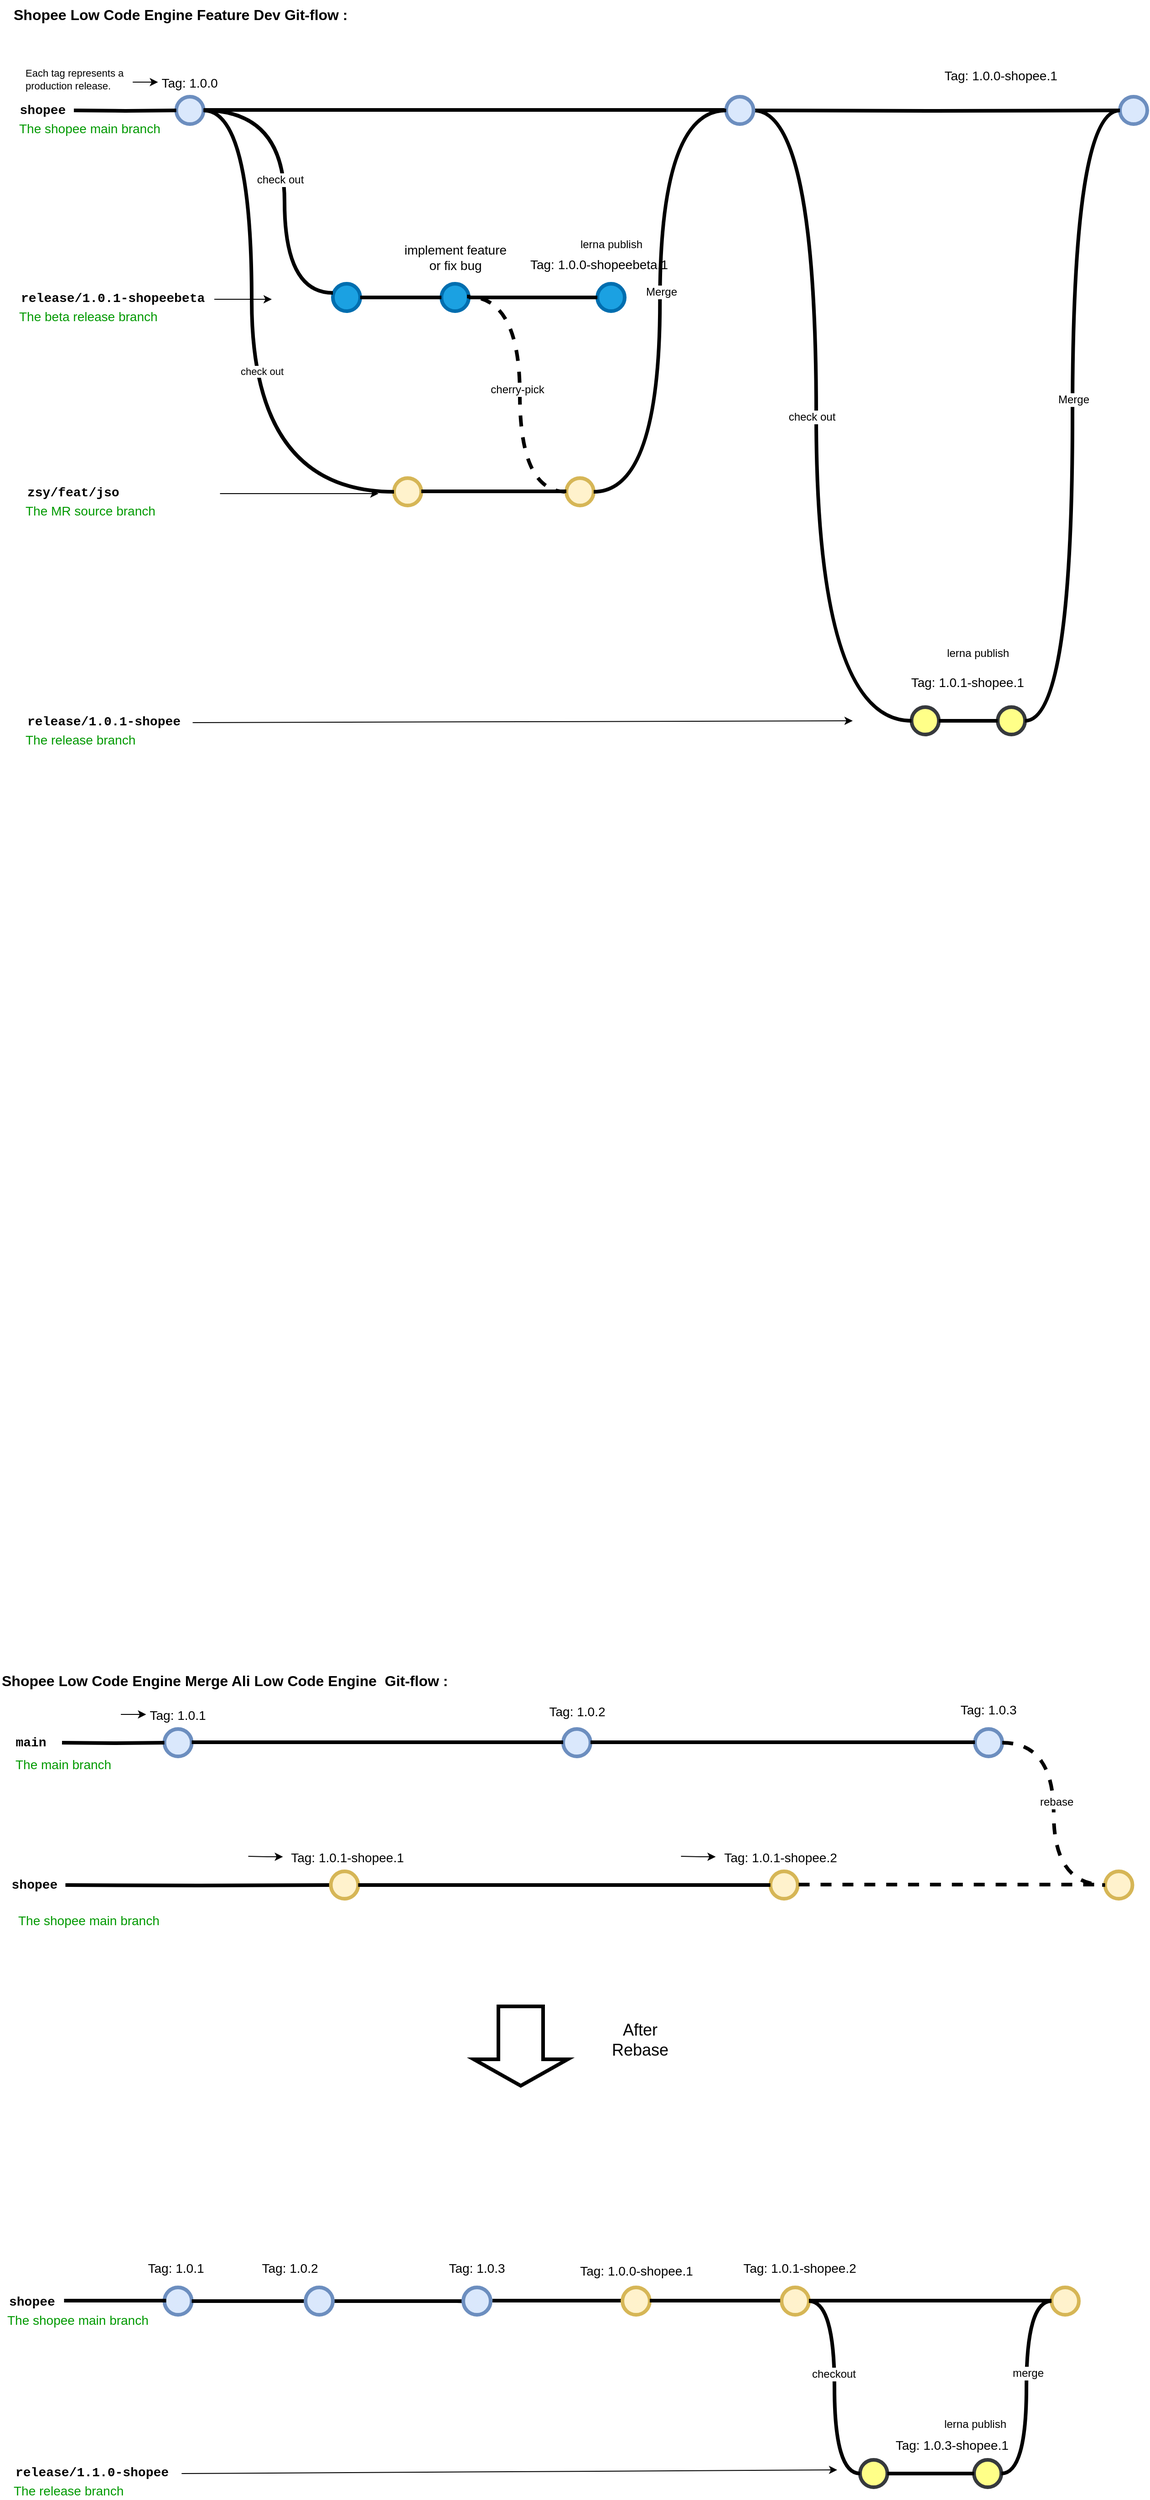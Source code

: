 <mxfile version="22.1.0" type="github">
  <diagram id="yPxyJZ8AM_hMuL3Unpa9" name="complex gitflow">
    <mxGraphModel dx="2060" dy="1142" grid="0" gridSize="10" guides="1" tooltips="1" connect="1" arrows="1" fold="1" page="0" pageScale="1" pageWidth="1100" pageHeight="850" math="0" shadow="0">
      <root>
        <mxCell id="0" />
        <mxCell id="1" parent="0" />
        <mxCell id="Fs9GSCr-eO8BMasJ_3ua-2" value="" style="verticalLabelPosition=bottom;verticalAlign=top;html=1;strokeWidth=4;shape=mxgraph.flowchart.on-page_reference;fillColor=#dae8fc;strokeColor=#6c8ebf;" vertex="1" parent="1">
          <mxGeometry x="262.25" y="196" width="30" height="30" as="geometry" />
        </mxCell>
        <mxCell id="Fs9GSCr-eO8BMasJ_3ua-3" value="" style="verticalLabelPosition=bottom;verticalAlign=top;html=1;strokeWidth=4;shape=mxgraph.flowchart.on-page_reference;strokeColor=#6c8ebf;fillColor=#dae8fc;" vertex="1" parent="1">
          <mxGeometry x="1297" y="196" width="30" height="30" as="geometry" />
        </mxCell>
        <mxCell id="Fs9GSCr-eO8BMasJ_3ua-4" value="" style="edgeStyle=orthogonalEdgeStyle;rounded=0;html=1;jettySize=auto;orthogonalLoop=1;strokeWidth=4;endArrow=none;endFill=0;" edge="1" parent="1" target="Fs9GSCr-eO8BMasJ_3ua-2">
          <mxGeometry x="192.25" y="211" as="geometry">
            <mxPoint x="150" y="211" as="sourcePoint" />
          </mxGeometry>
        </mxCell>
        <mxCell id="Fs9GSCr-eO8BMasJ_3ua-5" value="shopee" style="text;html=1;strokeColor=none;fillColor=none;align=center;verticalAlign=middle;whiteSpace=wrap;overflow=hidden;fontSize=14;fontStyle=1;fontFamily=Courier New;" vertex="1" parent="1">
          <mxGeometry x="88.25" y="190" width="55.75" height="42" as="geometry" />
        </mxCell>
        <mxCell id="Fs9GSCr-eO8BMasJ_3ua-6" value="" style="verticalLabelPosition=bottom;verticalAlign=top;html=1;strokeWidth=4;shape=mxgraph.flowchart.on-page_reference;strokeColor=#006EAF;fillColor=#1ba1e2;fontColor=#ffffff;" vertex="1" parent="1">
          <mxGeometry x="434" y="401" width="30" height="30" as="geometry" />
        </mxCell>
        <mxCell id="Fs9GSCr-eO8BMasJ_3ua-7" value="release/1.0.1-shopeebeta" style="text;html=1;strokeColor=none;fillColor=none;align=left;verticalAlign=middle;whiteSpace=wrap;overflow=hidden;fontSize=14;fontStyle=1;fontFamily=Courier New;" vertex="1" parent="1">
          <mxGeometry x="90.25" y="406" width="240" height="20" as="geometry" />
        </mxCell>
        <mxCell id="Fs9GSCr-eO8BMasJ_3ua-13" value="The beta release branch" style="text;html=1;strokeColor=none;fillColor=none;align=left;verticalAlign=middle;whiteSpace=wrap;overflow=hidden;fontSize=14;fontStyle=0;fontColor=#009900;" vertex="1" parent="1">
          <mxGeometry x="88.25" y="426" width="240" height="20" as="geometry" />
        </mxCell>
        <mxCell id="Fs9GSCr-eO8BMasJ_3ua-14" value="The shopee main branch" style="text;html=1;strokeColor=none;fillColor=none;align=left;verticalAlign=middle;whiteSpace=wrap;overflow=hidden;fontSize=14;fontStyle=0;fontColor=#009900;" vertex="1" parent="1">
          <mxGeometry x="88.25" y="220" width="189.75" height="20" as="geometry" />
        </mxCell>
        <mxCell id="Fs9GSCr-eO8BMasJ_3ua-16" value="" style="endArrow=classic;html=1;strokeWidth=1;fontFamily=Courier New;fontColor=#009900;" edge="1" parent="1">
          <mxGeometry width="50" height="50" relative="1" as="geometry">
            <mxPoint x="304" y="418" as="sourcePoint" />
            <mxPoint x="367" y="418" as="targetPoint" />
          </mxGeometry>
        </mxCell>
        <mxCell id="Fs9GSCr-eO8BMasJ_3ua-17" value="Tag: 1.0.0" style="text;html=1;strokeColor=none;fillColor=none;align=center;verticalAlign=middle;whiteSpace=wrap;overflow=hidden;fontSize=14;" vertex="1" parent="1">
          <mxGeometry x="242.25" y="170" width="70" height="20" as="geometry" />
        </mxCell>
        <mxCell id="Fs9GSCr-eO8BMasJ_3ua-18" value="" style="verticalLabelPosition=bottom;verticalAlign=top;html=1;strokeWidth=4;shape=mxgraph.flowchart.on-page_reference;strokeColor=#006EAF;fillColor=#1ba1e2;fontColor=#ffffff;" vertex="1" parent="1">
          <mxGeometry x="553" y="401" width="30" height="30" as="geometry" />
        </mxCell>
        <mxCell id="Fs9GSCr-eO8BMasJ_3ua-21" value="" style="edgeStyle=orthogonalEdgeStyle;rounded=0;orthogonalLoop=1;jettySize=auto;html=1;fontSize=12;fontColor=#000000;entryX=0;entryY=0.5;entryDx=0;entryDy=0;" edge="1" parent="1" source="Fs9GSCr-eO8BMasJ_3ua-22" target="Fs9GSCr-eO8BMasJ_3ua-17">
          <mxGeometry relative="1" as="geometry">
            <mxPoint x="222.25" y="180" as="targetPoint" />
            <Array as="points">
              <mxPoint x="222.25" y="180" />
              <mxPoint x="222.25" y="180" />
            </Array>
          </mxGeometry>
        </mxCell>
        <mxCell id="Fs9GSCr-eO8BMasJ_3ua-22" value="&lt;span style=&quot;text-align: center; font-size: 11px;&quot;&gt;Each tag represents a production release.&lt;/span&gt;" style="text;html=1;strokeColor=none;fillColor=none;align=left;verticalAlign=middle;whiteSpace=wrap;overflow=hidden;fontSize=11;fontStyle=0;fontColor=#000000;" vertex="1" parent="1">
          <mxGeometry x="94.5" y="158" width="120" height="38" as="geometry" />
        </mxCell>
        <UserObject label="Shopee Low Code Engine Feature Dev Git-flow :" link="https://nvie.com/posts/a-successful-git-branching-model/" id="Fs9GSCr-eO8BMasJ_3ua-23">
          <mxCell style="text;whiteSpace=wrap;html=1;fontStyle=1;fontSize=16;" vertex="1" parent="1">
            <mxGeometry x="82.25" y="90" width="427.75" height="20" as="geometry" />
          </mxCell>
        </UserObject>
        <mxCell id="Fs9GSCr-eO8BMasJ_3ua-24" style="edgeStyle=orthogonalEdgeStyle;curved=1;rounded=0;orthogonalLoop=1;jettySize=auto;html=1;endArrow=none;endFill=0;strokeWidth=4;fontFamily=Courier New;fontColor=#009900;" edge="1" parent="1" source="Fs9GSCr-eO8BMasJ_3ua-2" target="Fs9GSCr-eO8BMasJ_3ua-6">
          <mxGeometry relative="1" as="geometry">
            <mxPoint x="266.75" y="256" as="sourcePoint" />
            <mxPoint x="416.75" y="376" as="targetPoint" />
            <Array as="points">
              <mxPoint x="381" y="211" />
              <mxPoint x="381" y="411" />
            </Array>
          </mxGeometry>
        </mxCell>
        <mxCell id="Fs9GSCr-eO8BMasJ_3ua-64" value="check out" style="edgeLabel;html=1;align=center;verticalAlign=middle;resizable=0;points=[];fontSize=12;" vertex="1" connectable="0" parent="Fs9GSCr-eO8BMasJ_3ua-24">
          <mxGeometry x="-0.041" y="-5" relative="1" as="geometry">
            <mxPoint as="offset" />
          </mxGeometry>
        </mxCell>
        <mxCell id="Fs9GSCr-eO8BMasJ_3ua-31" value="" style="edgeStyle=orthogonalEdgeStyle;curved=1;rounded=0;orthogonalLoop=1;jettySize=auto;html=1;endArrow=none;endFill=0;strokeWidth=4;fontFamily=Courier New;fontColor=#009900;entryX=0;entryY=0.5;entryDx=0;entryDy=0;entryPerimeter=0;" edge="1" parent="1" target="Fs9GSCr-eO8BMasJ_3ua-18" source="Fs9GSCr-eO8BMasJ_3ua-6">
          <mxGeometry relative="1" as="geometry">
            <mxPoint x="581.25" y="415.5" as="sourcePoint" />
            <mxPoint x="641.25" y="415.5" as="targetPoint" />
          </mxGeometry>
        </mxCell>
        <mxCell id="Fs9GSCr-eO8BMasJ_3ua-34" value="release/1.0.1-shopee" style="text;html=1;strokeColor=none;fillColor=none;align=left;verticalAlign=middle;whiteSpace=wrap;overflow=hidden;fontSize=14;fontStyle=1;fontFamily=Courier New;" vertex="1" parent="1">
          <mxGeometry x="96.5" y="870" width="240" height="20" as="geometry" />
        </mxCell>
        <mxCell id="Fs9GSCr-eO8BMasJ_3ua-35" value="The release branch" style="text;html=1;strokeColor=none;fillColor=none;align=left;verticalAlign=middle;whiteSpace=wrap;overflow=hidden;fontSize=14;fontStyle=0;fontColor=#009900;" vertex="1" parent="1">
          <mxGeometry x="94.5" y="890" width="240" height="20" as="geometry" />
        </mxCell>
        <mxCell id="Fs9GSCr-eO8BMasJ_3ua-36" value="" style="endArrow=classic;html=1;strokeWidth=1;fontFamily=Courier New;fontColor=#009900;" edge="1" parent="1">
          <mxGeometry width="50" height="50" relative="1" as="geometry">
            <mxPoint x="280.25" y="882" as="sourcePoint" />
            <mxPoint x="1004" y="880" as="targetPoint" />
          </mxGeometry>
        </mxCell>
        <mxCell id="Fs9GSCr-eO8BMasJ_3ua-37" value="" style="verticalLabelPosition=bottom;verticalAlign=top;html=1;strokeWidth=4;shape=mxgraph.flowchart.on-page_reference;strokeColor=#36393d;fillColor=#ffff88;" vertex="1" parent="1">
          <mxGeometry x="1068.5" y="865" width="30" height="30" as="geometry" />
        </mxCell>
        <mxCell id="Fs9GSCr-eO8BMasJ_3ua-40" value="" style="verticalLabelPosition=bottom;verticalAlign=top;html=1;strokeWidth=4;shape=mxgraph.flowchart.on-page_reference;strokeColor=#006EAF;fillColor=#1ba1e2;fontColor=#ffffff;" vertex="1" parent="1">
          <mxGeometry x="724" y="401" width="30" height="30" as="geometry" />
        </mxCell>
        <mxCell id="Fs9GSCr-eO8BMasJ_3ua-41" value="" style="edgeStyle=orthogonalEdgeStyle;curved=1;rounded=0;orthogonalLoop=1;jettySize=auto;html=1;endArrow=none;endFill=0;strokeWidth=4;fontFamily=Courier New;fontColor=#009900;exitX=1;exitY=0.5;exitDx=0;exitDy=0;exitPerimeter=0;" edge="1" parent="1" source="Fs9GSCr-eO8BMasJ_3ua-18" target="Fs9GSCr-eO8BMasJ_3ua-40">
          <mxGeometry relative="1" as="geometry">
            <mxPoint x="688" y="415.5" as="sourcePoint" />
            <mxPoint x="764.75" y="416" as="targetPoint" />
          </mxGeometry>
        </mxCell>
        <mxCell id="Fs9GSCr-eO8BMasJ_3ua-43" value="" style="verticalLabelPosition=bottom;verticalAlign=top;html=1;strokeWidth=4;shape=mxgraph.flowchart.on-page_reference;strokeColor=#36393d;fillColor=#ffff88;" vertex="1" parent="1">
          <mxGeometry x="1163" y="865" width="30" height="30" as="geometry" />
        </mxCell>
        <mxCell id="Fs9GSCr-eO8BMasJ_3ua-44" value="" style="edgeStyle=orthogonalEdgeStyle;curved=1;rounded=0;orthogonalLoop=1;jettySize=auto;html=1;endArrow=none;endFill=0;strokeWidth=4;fontFamily=Courier New;fontColor=#009900;" edge="1" parent="1" source="Fs9GSCr-eO8BMasJ_3ua-37" target="Fs9GSCr-eO8BMasJ_3ua-43">
          <mxGeometry relative="1" as="geometry">
            <mxPoint x="1240.25" y="879.5" as="sourcePoint" />
            <mxPoint x="1129" y="880" as="targetPoint" />
          </mxGeometry>
        </mxCell>
        <mxCell id="Fs9GSCr-eO8BMasJ_3ua-49" value="Tag: 1.0.0-shopee.1" style="text;html=1;strokeColor=none;fillColor=none;align=center;verticalAlign=middle;whiteSpace=wrap;overflow=hidden;fontSize=14;" vertex="1" parent="1">
          <mxGeometry x="1071.5" y="162" width="189" height="20" as="geometry" />
        </mxCell>
        <mxCell id="Fs9GSCr-eO8BMasJ_3ua-50" value="lerna publish" style="text;strokeColor=none;align=center;fillColor=none;html=1;verticalAlign=middle;whiteSpace=wrap;rounded=0;" vertex="1" parent="1">
          <mxGeometry x="699.5" y="343" width="79" height="30" as="geometry" />
        </mxCell>
        <mxCell id="Fs9GSCr-eO8BMasJ_3ua-51" value="Tag: 1.0.0-shopeebeta.1" style="text;html=1;strokeColor=none;fillColor=none;align=center;verticalAlign=middle;whiteSpace=wrap;overflow=hidden;fontSize=14;" vertex="1" parent="1">
          <mxGeometry x="626.5" y="369" width="197.5" height="20" as="geometry" />
        </mxCell>
        <mxCell id="Fs9GSCr-eO8BMasJ_3ua-54" value="implement feature&lt;br&gt;or fix bug" style="text;html=1;strokeColor=none;fillColor=none;align=center;verticalAlign=middle;whiteSpace=wrap;overflow=hidden;fontSize=14;" vertex="1" parent="1">
          <mxGeometry x="509.5" y="350" width="117" height="43" as="geometry" />
        </mxCell>
        <mxCell id="Fs9GSCr-eO8BMasJ_3ua-60" value="" style="edgeStyle=orthogonalEdgeStyle;rounded=0;html=1;jettySize=auto;orthogonalLoop=1;strokeWidth=4;endArrow=none;endFill=0;" edge="1" parent="1" target="Fs9GSCr-eO8BMasJ_3ua-57">
          <mxGeometry x="192.25" y="211" as="geometry">
            <mxPoint x="292.25" y="210.5" as="sourcePoint" />
            <mxPoint x="404" y="211" as="targetPoint" />
          </mxGeometry>
        </mxCell>
        <mxCell id="Fs9GSCr-eO8BMasJ_3ua-62" style="edgeStyle=orthogonalEdgeStyle;curved=1;rounded=0;orthogonalLoop=1;jettySize=auto;html=1;endArrow=none;endFill=0;strokeWidth=4;fontFamily=Courier New;fontColor=#009900;dashed=1;exitX=0;exitY=0.5;exitDx=0;exitDy=0;exitPerimeter=0;" edge="1" parent="1" source="Fs9GSCr-eO8BMasJ_3ua-208">
          <mxGeometry relative="1" as="geometry">
            <mxPoint x="703" y="211" as="sourcePoint" />
            <mxPoint x="581" y="415" as="targetPoint" />
            <Array as="points">
              <mxPoint x="639" y="629" />
              <mxPoint x="639" y="415" />
            </Array>
          </mxGeometry>
        </mxCell>
        <mxCell id="Fs9GSCr-eO8BMasJ_3ua-63" value="cherry-pick" style="edgeLabel;html=1;align=center;verticalAlign=middle;resizable=0;points=[];fontSize=12;" vertex="1" connectable="0" parent="Fs9GSCr-eO8BMasJ_3ua-62">
          <mxGeometry x="0.011" y="3" relative="1" as="geometry">
            <mxPoint as="offset" />
          </mxGeometry>
        </mxCell>
        <mxCell id="Fs9GSCr-eO8BMasJ_3ua-67" style="edgeStyle=orthogonalEdgeStyle;curved=1;rounded=0;orthogonalLoop=1;jettySize=auto;html=1;endArrow=none;endFill=0;strokeWidth=4;fontFamily=Courier New;fontColor=#009900;exitX=1;exitY=0.5;exitDx=0;exitDy=0;exitPerimeter=0;entryX=0;entryY=0.5;entryDx=0;entryDy=0;entryPerimeter=0;" edge="1" parent="1" source="Fs9GSCr-eO8BMasJ_3ua-57" target="Fs9GSCr-eO8BMasJ_3ua-37">
          <mxGeometry relative="1" as="geometry">
            <mxPoint x="741" y="226" as="sourcePoint" />
            <mxPoint x="841" y="426" as="targetPoint" />
            <Array as="points">
              <mxPoint x="964" y="211" />
              <mxPoint x="964" y="880" />
            </Array>
          </mxGeometry>
        </mxCell>
        <mxCell id="Fs9GSCr-eO8BMasJ_3ua-68" value="check out" style="edgeLabel;html=1;align=center;verticalAlign=middle;resizable=0;points=[];fontSize=12;" vertex="1" connectable="0" parent="Fs9GSCr-eO8BMasJ_3ua-67">
          <mxGeometry x="-0.041" y="-5" relative="1" as="geometry">
            <mxPoint as="offset" />
          </mxGeometry>
        </mxCell>
        <mxCell id="Fs9GSCr-eO8BMasJ_3ua-71" value="lerna publish" style="text;strokeColor=none;align=center;fillColor=none;html=1;verticalAlign=middle;whiteSpace=wrap;rounded=0;" vertex="1" parent="1">
          <mxGeometry x="1102" y="791" width="79" height="30" as="geometry" />
        </mxCell>
        <mxCell id="Fs9GSCr-eO8BMasJ_3ua-73" value="" style="edgeStyle=orthogonalEdgeStyle;rounded=0;html=1;jettySize=auto;orthogonalLoop=1;strokeWidth=4;endArrow=none;endFill=0;" edge="1" parent="1" target="Fs9GSCr-eO8BMasJ_3ua-3">
          <mxGeometry x="192.25" y="211" as="geometry">
            <mxPoint x="889" y="211" as="sourcePoint" />
            <mxPoint x="1137.25" y="211" as="targetPoint" />
          </mxGeometry>
        </mxCell>
        <mxCell id="Fs9GSCr-eO8BMasJ_3ua-80" value="shopee" style="text;html=1;strokeColor=none;fillColor=none;align=left;verticalAlign=middle;whiteSpace=wrap;overflow=hidden;fontSize=14;fontStyle=1;fontFamily=Courier New;" vertex="1" parent="1">
          <mxGeometry x="77.25" y="2602" width="108" height="20" as="geometry" />
        </mxCell>
        <mxCell id="Fs9GSCr-eO8BMasJ_3ua-81" value="The shopee main branch" style="text;html=1;strokeColor=none;fillColor=none;align=left;verticalAlign=middle;whiteSpace=wrap;overflow=hidden;fontSize=14;fontStyle=0;fontColor=#009900;" vertex="1" parent="1">
          <mxGeometry x="75.25" y="2622" width="240" height="20" as="geometry" />
        </mxCell>
        <UserObject label="Shopee Low Code Engine Merge Ali Low Code Engine&amp;nbsp; Git-flow :" link="https://nvie.com/posts/a-successful-git-branching-model/" id="Fs9GSCr-eO8BMasJ_3ua-88">
          <mxCell style="text;whiteSpace=wrap;html=1;fontStyle=1;fontSize=16;" vertex="1" parent="1">
            <mxGeometry x="69" y="1916" width="561" height="20" as="geometry" />
          </mxCell>
        </UserObject>
        <mxCell id="Fs9GSCr-eO8BMasJ_3ua-91" value="" style="edgeStyle=orthogonalEdgeStyle;curved=1;rounded=0;orthogonalLoop=1;jettySize=auto;html=1;endArrow=none;endFill=0;strokeWidth=4;fontFamily=Courier New;fontColor=#009900;" edge="1" parent="1" source="Fs9GSCr-eO8BMasJ_3ua-190" target="Fs9GSCr-eO8BMasJ_3ua-191">
          <mxGeometry relative="1" as="geometry">
            <mxPoint x="404" y="2612" as="sourcePoint" />
            <mxPoint x="540" y="2612" as="targetPoint" />
          </mxGeometry>
        </mxCell>
        <mxCell id="Fs9GSCr-eO8BMasJ_3ua-92" value="release/1.1.0-shopee" style="text;html=1;strokeColor=none;fillColor=none;align=left;verticalAlign=middle;whiteSpace=wrap;overflow=hidden;fontSize=14;fontStyle=1;fontFamily=Courier New;" vertex="1" parent="1">
          <mxGeometry x="84.38" y="2789" width="240" height="20" as="geometry" />
        </mxCell>
        <mxCell id="Fs9GSCr-eO8BMasJ_3ua-93" value="The release branch" style="text;html=1;strokeColor=none;fillColor=none;align=left;verticalAlign=middle;whiteSpace=wrap;overflow=hidden;fontSize=14;fontStyle=0;fontColor=#009900;" vertex="1" parent="1">
          <mxGeometry x="82.38" y="2809" width="240" height="20" as="geometry" />
        </mxCell>
        <mxCell id="Fs9GSCr-eO8BMasJ_3ua-94" value="" style="endArrow=classic;html=1;strokeWidth=1;fontFamily=Courier New;fontColor=#009900;" edge="1" parent="1">
          <mxGeometry width="50" height="50" relative="1" as="geometry">
            <mxPoint x="268.13" y="2801" as="sourcePoint" />
            <mxPoint x="987" y="2797" as="targetPoint" />
          </mxGeometry>
        </mxCell>
        <mxCell id="Fs9GSCr-eO8BMasJ_3ua-95" value="" style="verticalLabelPosition=bottom;verticalAlign=top;html=1;strokeWidth=4;shape=mxgraph.flowchart.on-page_reference;strokeColor=#36393d;fillColor=#ffff88;" vertex="1" parent="1">
          <mxGeometry x="1012" y="2786" width="30" height="30" as="geometry" />
        </mxCell>
        <mxCell id="Fs9GSCr-eO8BMasJ_3ua-98" value="" style="verticalLabelPosition=bottom;verticalAlign=top;html=1;strokeWidth=4;shape=mxgraph.flowchart.on-page_reference;strokeColor=#36393d;fillColor=#ffff88;" vertex="1" parent="1">
          <mxGeometry x="1137" y="2786" width="30" height="30" as="geometry" />
        </mxCell>
        <mxCell id="Fs9GSCr-eO8BMasJ_3ua-99" value="" style="edgeStyle=orthogonalEdgeStyle;curved=1;rounded=0;orthogonalLoop=1;jettySize=auto;html=1;endArrow=none;endFill=0;strokeWidth=4;fontFamily=Courier New;fontColor=#009900;" edge="1" parent="1" source="Fs9GSCr-eO8BMasJ_3ua-95" target="Fs9GSCr-eO8BMasJ_3ua-98">
          <mxGeometry relative="1" as="geometry">
            <mxPoint x="1243.25" y="2800.5" as="sourcePoint" />
            <mxPoint x="1132" y="2801" as="targetPoint" />
          </mxGeometry>
        </mxCell>
        <mxCell id="Fs9GSCr-eO8BMasJ_3ua-103" value="Tag: 1.0.0-shopee.1" style="text;html=1;strokeColor=none;fillColor=none;align=center;verticalAlign=middle;whiteSpace=wrap;overflow=hidden;fontSize=14;" vertex="1" parent="1">
          <mxGeometry x="667.75" y="2568" width="197.5" height="20" as="geometry" />
        </mxCell>
        <mxCell id="Fs9GSCr-eO8BMasJ_3ua-111" value="lerna publish" style="text;strokeColor=none;align=center;fillColor=none;html=1;verticalAlign=middle;whiteSpace=wrap;rounded=0;" vertex="1" parent="1">
          <mxGeometry x="1098.5" y="2732" width="79" height="30" as="geometry" />
        </mxCell>
        <mxCell id="Fs9GSCr-eO8BMasJ_3ua-112" value="Tag: 1.0.3-shopee.1" style="text;html=1;strokeColor=none;fillColor=none;align=center;verticalAlign=middle;whiteSpace=wrap;overflow=hidden;fontSize=14;" vertex="1" parent="1">
          <mxGeometry x="1014" y="2759" width="197.5" height="20" as="geometry" />
        </mxCell>
        <mxCell id="Fs9GSCr-eO8BMasJ_3ua-142" value="" style="verticalLabelPosition=bottom;verticalAlign=top;html=1;strokeWidth=4;shape=mxgraph.flowchart.on-page_reference;fillColor=#dae8fc;strokeColor=#6c8ebf;" vertex="1" parent="1">
          <mxGeometry x="249.25" y="1985" width="30" height="30" as="geometry" />
        </mxCell>
        <mxCell id="Fs9GSCr-eO8BMasJ_3ua-143" value="" style="verticalLabelPosition=bottom;verticalAlign=top;html=1;strokeWidth=4;shape=mxgraph.flowchart.on-page_reference;strokeColor=#6c8ebf;fillColor=#dae8fc;" vertex="1" parent="1">
          <mxGeometry x="1138" y="1985" width="30" height="30" as="geometry" />
        </mxCell>
        <mxCell id="Fs9GSCr-eO8BMasJ_3ua-144" value="" style="edgeStyle=orthogonalEdgeStyle;rounded=0;html=1;jettySize=auto;orthogonalLoop=1;strokeWidth=4;endArrow=none;endFill=0;" edge="1" parent="1" target="Fs9GSCr-eO8BMasJ_3ua-142">
          <mxGeometry x="192.25" y="211" as="geometry">
            <mxPoint x="137" y="2000" as="sourcePoint" />
          </mxGeometry>
        </mxCell>
        <mxCell id="Fs9GSCr-eO8BMasJ_3ua-145" value="main" style="text;html=1;strokeColor=none;fillColor=none;align=center;verticalAlign=middle;whiteSpace=wrap;overflow=hidden;fontSize=14;fontStyle=1;fontFamily=Courier New;" vertex="1" parent="1">
          <mxGeometry x="75.25" y="1979" width="55.75" height="42" as="geometry" />
        </mxCell>
        <mxCell id="Fs9GSCr-eO8BMasJ_3ua-146" value="" style="edgeStyle=orthogonalEdgeStyle;rounded=0;orthogonalLoop=1;jettySize=auto;html=1;fontSize=12;fontColor=#000000;entryX=0;entryY=0.5;entryDx=0;entryDy=0;" edge="1" parent="1">
          <mxGeometry relative="1" as="geometry">
            <mxPoint x="229.25" y="1969" as="targetPoint" />
            <Array as="points">
              <mxPoint x="209.25" y="1969" />
              <mxPoint x="209.25" y="1969" />
            </Array>
            <mxPoint x="201.5" y="1969" as="sourcePoint" />
          </mxGeometry>
        </mxCell>
        <mxCell id="Fs9GSCr-eO8BMasJ_3ua-147" value="" style="verticalLabelPosition=bottom;verticalAlign=top;html=1;strokeWidth=4;shape=mxgraph.flowchart.on-page_reference;strokeColor=#6c8ebf;fillColor=#dae8fc;" vertex="1" parent="1">
          <mxGeometry x="686.5" y="1985" width="30" height="30" as="geometry" />
        </mxCell>
        <mxCell id="Fs9GSCr-eO8BMasJ_3ua-148" value="" style="edgeStyle=orthogonalEdgeStyle;rounded=0;html=1;jettySize=auto;orthogonalLoop=1;strokeWidth=4;endArrow=none;endFill=0;" edge="1" parent="1" target="Fs9GSCr-eO8BMasJ_3ua-147">
          <mxGeometry x="192.25" y="211" as="geometry">
            <mxPoint x="279.25" y="1999.5" as="sourcePoint" />
            <mxPoint x="391" y="2000" as="targetPoint" />
          </mxGeometry>
        </mxCell>
        <mxCell id="Fs9GSCr-eO8BMasJ_3ua-149" value="" style="edgeStyle=orthogonalEdgeStyle;rounded=0;html=1;jettySize=auto;orthogonalLoop=1;strokeWidth=4;endArrow=none;endFill=0;" edge="1" parent="1" target="Fs9GSCr-eO8BMasJ_3ua-143">
          <mxGeometry x="192.25" y="211" as="geometry">
            <mxPoint x="716.5" y="1999.5" as="sourcePoint" />
            <mxPoint x="1124.25" y="2000" as="targetPoint" />
          </mxGeometry>
        </mxCell>
        <mxCell id="Fs9GSCr-eO8BMasJ_3ua-150" value="Tag: 1.0.1" style="text;html=1;strokeColor=none;fillColor=none;align=center;verticalAlign=middle;whiteSpace=wrap;overflow=hidden;fontSize=14;" vertex="1" parent="1">
          <mxGeometry x="229.25" y="1959" width="70" height="20" as="geometry" />
        </mxCell>
        <mxCell id="Fs9GSCr-eO8BMasJ_3ua-152" value="Tag: 1.0.2" style="text;html=1;strokeColor=none;fillColor=none;align=center;verticalAlign=middle;whiteSpace=wrap;overflow=hidden;fontSize=14;" vertex="1" parent="1">
          <mxGeometry x="666.5" y="1955" width="70" height="20" as="geometry" />
        </mxCell>
        <mxCell id="Fs9GSCr-eO8BMasJ_3ua-154" value="Tag: 1.0.3" style="text;html=1;strokeColor=none;fillColor=none;align=center;verticalAlign=middle;whiteSpace=wrap;overflow=hidden;fontSize=14;" vertex="1" parent="1">
          <mxGeometry x="1118" y="1953" width="70" height="20" as="geometry" />
        </mxCell>
        <mxCell id="Fs9GSCr-eO8BMasJ_3ua-156" value="" style="verticalLabelPosition=bottom;verticalAlign=top;html=1;strokeWidth=4;shape=mxgraph.flowchart.on-page_reference;strokeColor=#d6b656;fillColor=#fff2cc;" vertex="1" parent="1">
          <mxGeometry x="913.75" y="2141" width="30" height="30" as="geometry" />
        </mxCell>
        <mxCell id="Fs9GSCr-eO8BMasJ_3ua-157" value="" style="edgeStyle=orthogonalEdgeStyle;rounded=0;html=1;jettySize=auto;orthogonalLoop=1;strokeWidth=4;endArrow=none;endFill=0;entryX=0;entryY=0.5;entryDx=0;entryDy=0;entryPerimeter=0;" edge="1" parent="1" target="Fs9GSCr-eO8BMasJ_3ua-162">
          <mxGeometry x="192.25" y="211" as="geometry">
            <mxPoint x="140.75" y="2156" as="sourcePoint" />
            <mxPoint x="253" y="2156" as="targetPoint" />
          </mxGeometry>
        </mxCell>
        <mxCell id="Fs9GSCr-eO8BMasJ_3ua-158" value="shopee" style="text;html=1;strokeColor=none;fillColor=none;align=center;verticalAlign=middle;whiteSpace=wrap;overflow=hidden;fontSize=14;fontStyle=1;fontFamily=Courier New;" vertex="1" parent="1">
          <mxGeometry x="79" y="2135" width="55.75" height="42" as="geometry" />
        </mxCell>
        <mxCell id="Fs9GSCr-eO8BMasJ_3ua-159" value="The main branch&lt;br&gt;" style="text;html=1;strokeColor=none;fillColor=none;align=left;verticalAlign=middle;whiteSpace=wrap;overflow=hidden;fontSize=14;fontStyle=0;fontColor=#009900;" vertex="1" parent="1">
          <mxGeometry x="84.13" y="2013" width="146.75" height="20" as="geometry" />
        </mxCell>
        <mxCell id="Fs9GSCr-eO8BMasJ_3ua-160" value="Tag: 1.0.1-shopee.1" style="text;html=1;strokeColor=none;fillColor=none;align=center;verticalAlign=middle;whiteSpace=wrap;overflow=hidden;fontSize=14;" vertex="1" parent="1">
          <mxGeometry x="379.25" y="2115" width="142" height="20" as="geometry" />
        </mxCell>
        <mxCell id="Fs9GSCr-eO8BMasJ_3ua-162" value="" style="verticalLabelPosition=bottom;verticalAlign=top;html=1;strokeWidth=4;shape=mxgraph.flowchart.on-page_reference;strokeColor=#d6b656;fillColor=#fff2cc;" vertex="1" parent="1">
          <mxGeometry x="431.75" y="2141" width="30" height="30" as="geometry" />
        </mxCell>
        <mxCell id="Fs9GSCr-eO8BMasJ_3ua-164" value="" style="edgeStyle=orthogonalEdgeStyle;rounded=0;html=1;jettySize=auto;orthogonalLoop=1;strokeWidth=4;endArrow=none;endFill=0;exitX=1;exitY=0.5;exitDx=0;exitDy=0;exitPerimeter=0;" edge="1" parent="1" target="Fs9GSCr-eO8BMasJ_3ua-156" source="Fs9GSCr-eO8BMasJ_3ua-162">
          <mxGeometry x="192.25" y="211" as="geometry">
            <mxPoint x="720.25" y="2155.5" as="sourcePoint" />
            <mxPoint x="1128" y="2156" as="targetPoint" />
          </mxGeometry>
        </mxCell>
        <mxCell id="Fs9GSCr-eO8BMasJ_3ua-165" value="The shopee main branch" style="text;html=1;strokeColor=none;fillColor=none;align=left;verticalAlign=middle;whiteSpace=wrap;overflow=hidden;fontSize=14;fontStyle=0;fontColor=#009900;" vertex="1" parent="1">
          <mxGeometry x="87" y="2184" width="215.75" height="20" as="geometry" />
        </mxCell>
        <mxCell id="Fs9GSCr-eO8BMasJ_3ua-167" value="" style="edgeStyle=orthogonalEdgeStyle;rounded=0;orthogonalLoop=1;jettySize=auto;html=1;fontSize=12;fontColor=#000000;" edge="1" parent="1" target="Fs9GSCr-eO8BMasJ_3ua-160">
          <mxGeometry relative="1" as="geometry">
            <mxPoint x="369" y="2124.5" as="targetPoint" />
            <Array as="points" />
            <mxPoint x="341.25" y="2124.5" as="sourcePoint" />
          </mxGeometry>
        </mxCell>
        <mxCell id="Fs9GSCr-eO8BMasJ_3ua-169" value="Tag: 1.0.1-shopee.2" style="text;html=1;strokeColor=none;fillColor=none;align=center;verticalAlign=middle;whiteSpace=wrap;overflow=hidden;fontSize=14;" vertex="1" parent="1">
          <mxGeometry x="853.75" y="2115" width="142" height="20" as="geometry" />
        </mxCell>
        <mxCell id="Fs9GSCr-eO8BMasJ_3ua-170" value="" style="edgeStyle=orthogonalEdgeStyle;rounded=0;orthogonalLoop=1;jettySize=auto;html=1;fontSize=12;fontColor=#000000;" edge="1" parent="1" target="Fs9GSCr-eO8BMasJ_3ua-169">
          <mxGeometry relative="1" as="geometry">
            <mxPoint x="843.5" y="2124.5" as="targetPoint" />
            <Array as="points" />
            <mxPoint x="815.75" y="2124.5" as="sourcePoint" />
          </mxGeometry>
        </mxCell>
        <mxCell id="Fs9GSCr-eO8BMasJ_3ua-172" value="" style="edgeStyle=orthogonalEdgeStyle;rounded=0;html=1;jettySize=auto;orthogonalLoop=1;strokeWidth=4;endArrow=none;endFill=0;exitX=1;exitY=0.5;exitDx=0;exitDy=0;exitPerimeter=0;dashed=1;" edge="1" parent="1" target="Fs9GSCr-eO8BMasJ_3ua-173">
          <mxGeometry x="192.25" y="211" as="geometry">
            <mxPoint x="944.75" y="2155.5" as="sourcePoint" />
            <mxPoint x="1396.75" y="2155.5" as="targetPoint" />
          </mxGeometry>
        </mxCell>
        <mxCell id="Fs9GSCr-eO8BMasJ_3ua-173" value="" style="verticalLabelPosition=bottom;verticalAlign=top;html=1;strokeWidth=4;shape=mxgraph.flowchart.on-page_reference;strokeColor=#d6b656;fillColor=#fff2cc;" vertex="1" parent="1">
          <mxGeometry x="1280.75" y="2141" width="30" height="30" as="geometry" />
        </mxCell>
        <mxCell id="Fs9GSCr-eO8BMasJ_3ua-179" value="" style="edgeStyle=orthogonalEdgeStyle;curved=1;rounded=0;orthogonalLoop=1;jettySize=auto;html=1;endArrow=none;endFill=0;strokeWidth=4;fontFamily=Courier New;fontColor=#009900;exitX=1;exitY=0.5;exitDx=0;exitDy=0;exitPerimeter=0;entryX=0;entryY=0.5;entryDx=0;entryDy=0;entryPerimeter=0;dashed=1;" edge="1" parent="1" source="Fs9GSCr-eO8BMasJ_3ua-143" target="Fs9GSCr-eO8BMasJ_3ua-173">
          <mxGeometry relative="1" as="geometry">
            <mxPoint x="1154" y="2046" as="sourcePoint" />
            <mxPoint x="1295" y="2046" as="targetPoint" />
          </mxGeometry>
        </mxCell>
        <mxCell id="Fs9GSCr-eO8BMasJ_3ua-180" value="rebase&amp;nbsp;" style="edgeLabel;html=1;align=center;verticalAlign=middle;resizable=0;points=[];fontSize=12;" vertex="1" connectable="0" parent="Fs9GSCr-eO8BMasJ_3ua-179">
          <mxGeometry x="-0.095" y="4" relative="1" as="geometry">
            <mxPoint as="offset" />
          </mxGeometry>
        </mxCell>
        <mxCell id="Fs9GSCr-eO8BMasJ_3ua-181" value="" style="shape=flexArrow;endArrow=classic;html=1;rounded=0;endWidth=50;endSize=8.33;width=46;strokeWidth=4;" edge="1" parent="1">
          <mxGeometry width="50" height="50" relative="1" as="geometry">
            <mxPoint x="640" y="2287" as="sourcePoint" />
            <mxPoint x="640" y="2378" as="targetPoint" />
          </mxGeometry>
        </mxCell>
        <mxCell id="Fs9GSCr-eO8BMasJ_3ua-182" value="After Rebase" style="text;html=1;strokeColor=none;fillColor=none;align=center;verticalAlign=middle;whiteSpace=wrap;rounded=0;fontSize=18;" vertex="1" parent="1">
          <mxGeometry x="741" y="2311" width="60" height="30" as="geometry" />
        </mxCell>
        <mxCell id="Fs9GSCr-eO8BMasJ_3ua-184" value="" style="verticalLabelPosition=bottom;verticalAlign=top;html=1;strokeWidth=4;shape=mxgraph.flowchart.on-page_reference;fillColor=#dae8fc;strokeColor=#6c8ebf;" vertex="1" parent="1">
          <mxGeometry x="249.25" y="2597" width="30" height="30" as="geometry" />
        </mxCell>
        <mxCell id="Fs9GSCr-eO8BMasJ_3ua-185" value="" style="edgeStyle=orthogonalEdgeStyle;rounded=0;html=1;jettySize=auto;orthogonalLoop=1;strokeWidth=4;endArrow=none;endFill=0;" edge="1" parent="1">
          <mxGeometry x="192.25" y="211" as="geometry">
            <mxPoint x="139.25" y="2611.5" as="sourcePoint" />
            <mxPoint x="251.25" y="2611.5" as="targetPoint" />
          </mxGeometry>
        </mxCell>
        <mxCell id="Fs9GSCr-eO8BMasJ_3ua-187" value="" style="edgeStyle=orthogonalEdgeStyle;rounded=0;html=1;jettySize=auto;orthogonalLoop=1;strokeWidth=4;endArrow=none;endFill=0;exitX=1;exitY=0.5;exitDx=0;exitDy=0;exitPerimeter=0;" edge="1" parent="1" source="Fs9GSCr-eO8BMasJ_3ua-184" target="Fs9GSCr-eO8BMasJ_3ua-190">
          <mxGeometry x="192.25" y="211" as="geometry">
            <mxPoint x="149.25" y="2621.5" as="sourcePoint" />
            <mxPoint x="379" y="2612" as="targetPoint" />
          </mxGeometry>
        </mxCell>
        <mxCell id="Fs9GSCr-eO8BMasJ_3ua-188" value="Tag: 1.0.1" style="text;html=1;strokeColor=none;fillColor=none;align=center;verticalAlign=middle;whiteSpace=wrap;overflow=hidden;fontSize=14;" vertex="1" parent="1">
          <mxGeometry x="227" y="2565" width="70" height="20" as="geometry" />
        </mxCell>
        <mxCell id="Fs9GSCr-eO8BMasJ_3ua-189" value="Tag: 1.0.2" style="text;html=1;strokeColor=none;fillColor=none;align=center;verticalAlign=middle;whiteSpace=wrap;overflow=hidden;fontSize=14;" vertex="1" parent="1">
          <mxGeometry x="352" y="2565" width="70" height="20" as="geometry" />
        </mxCell>
        <mxCell id="Fs9GSCr-eO8BMasJ_3ua-193" value="" style="edgeStyle=orthogonalEdgeStyle;curved=1;rounded=0;orthogonalLoop=1;jettySize=auto;html=1;endArrow=none;endFill=0;strokeWidth=4;fontFamily=Courier New;fontColor=#009900;entryX=0;entryY=0.5;entryDx=0;entryDy=0;entryPerimeter=0;" edge="1" parent="1" target="Fs9GSCr-eO8BMasJ_3ua-190">
          <mxGeometry relative="1" as="geometry">
            <mxPoint x="404" y="2612" as="sourcePoint" />
            <mxPoint x="540" y="2612" as="targetPoint" />
          </mxGeometry>
        </mxCell>
        <mxCell id="Fs9GSCr-eO8BMasJ_3ua-190" value="" style="verticalLabelPosition=bottom;verticalAlign=top;html=1;strokeWidth=4;shape=mxgraph.flowchart.on-page_reference;strokeColor=#6c8ebf;fillColor=#dae8fc;" vertex="1" parent="1">
          <mxGeometry x="404" y="2597" width="30" height="30" as="geometry" />
        </mxCell>
        <mxCell id="Fs9GSCr-eO8BMasJ_3ua-194" value="" style="edgeStyle=orthogonalEdgeStyle;curved=1;rounded=0;orthogonalLoop=1;jettySize=auto;html=1;endArrow=none;endFill=0;strokeWidth=4;fontFamily=Courier New;fontColor=#009900;exitX=1;exitY=0.5;exitDx=0;exitDy=0;exitPerimeter=0;" edge="1" parent="1" target="Fs9GSCr-eO8BMasJ_3ua-191">
          <mxGeometry relative="1" as="geometry">
            <mxPoint x="570" y="2612" as="sourcePoint" />
            <mxPoint x="711" y="2612" as="targetPoint" />
          </mxGeometry>
        </mxCell>
        <mxCell id="Fs9GSCr-eO8BMasJ_3ua-191" value="" style="verticalLabelPosition=bottom;verticalAlign=top;html=1;strokeWidth=4;shape=mxgraph.flowchart.on-page_reference;strokeColor=#6c8ebf;fillColor=#dae8fc;" vertex="1" parent="1">
          <mxGeometry x="577" y="2597" width="30" height="30" as="geometry" />
        </mxCell>
        <mxCell id="Fs9GSCr-eO8BMasJ_3ua-195" value="" style="edgeStyle=orthogonalEdgeStyle;curved=1;rounded=0;orthogonalLoop=1;jettySize=auto;html=1;endArrow=none;endFill=0;strokeWidth=4;fontFamily=Courier New;fontColor=#009900;" edge="1" parent="1">
          <mxGeometry relative="1" as="geometry">
            <mxPoint x="609" y="2611.5" as="sourcePoint" />
            <mxPoint x="752" y="2611.5" as="targetPoint" />
          </mxGeometry>
        </mxCell>
        <mxCell id="Fs9GSCr-eO8BMasJ_3ua-196" value="" style="verticalLabelPosition=bottom;verticalAlign=top;html=1;strokeWidth=4;shape=mxgraph.flowchart.on-page_reference;strokeColor=#d6b656;fillColor=#fff2cc;" vertex="1" parent="1">
          <mxGeometry x="751.5" y="2597" width="30" height="30" as="geometry" />
        </mxCell>
        <mxCell id="Fs9GSCr-eO8BMasJ_3ua-197" value="" style="verticalLabelPosition=bottom;verticalAlign=top;html=1;strokeWidth=4;shape=mxgraph.flowchart.on-page_reference;strokeColor=#d6b656;fillColor=#fff2cc;" vertex="1" parent="1">
          <mxGeometry x="926" y="2597" width="30" height="30" as="geometry" />
        </mxCell>
        <mxCell id="Fs9GSCr-eO8BMasJ_3ua-198" value="" style="edgeStyle=orthogonalEdgeStyle;curved=1;rounded=0;orthogonalLoop=1;jettySize=auto;html=1;endArrow=none;endFill=0;strokeWidth=4;fontFamily=Courier New;fontColor=#009900;" edge="1" parent="1">
          <mxGeometry relative="1" as="geometry">
            <mxPoint x="781.5" y="2611.5" as="sourcePoint" />
            <mxPoint x="924.5" y="2611.5" as="targetPoint" />
          </mxGeometry>
        </mxCell>
        <mxCell id="Fs9GSCr-eO8BMasJ_3ua-200" value="Tag: 1.0.1-shopee.2" style="text;html=1;strokeColor=none;fillColor=none;align=center;verticalAlign=middle;whiteSpace=wrap;overflow=hidden;fontSize=14;" vertex="1" parent="1">
          <mxGeometry x="875" y="2565" width="142" height="20" as="geometry" />
        </mxCell>
        <mxCell id="Fs9GSCr-eO8BMasJ_3ua-201" value="Tag: 1.0.3" style="text;html=1;strokeColor=none;fillColor=none;align=center;verticalAlign=middle;whiteSpace=wrap;overflow=hidden;fontSize=14;" vertex="1" parent="1">
          <mxGeometry x="557" y="2565" width="70" height="20" as="geometry" />
        </mxCell>
        <mxCell id="Fs9GSCr-eO8BMasJ_3ua-202" value="" style="edgeStyle=orthogonalEdgeStyle;curved=1;rounded=0;orthogonalLoop=1;jettySize=auto;html=1;endArrow=none;endFill=0;strokeWidth=4;fontFamily=Courier New;fontColor=#009900;entryX=0;entryY=0.5;entryDx=0;entryDy=0;entryPerimeter=0;exitX=1;exitY=0.5;exitDx=0;exitDy=0;exitPerimeter=0;" edge="1" parent="1" source="Fs9GSCr-eO8BMasJ_3ua-197" target="Fs9GSCr-eO8BMasJ_3ua-95">
          <mxGeometry relative="1" as="geometry">
            <mxPoint x="791.5" y="2621.5" as="sourcePoint" />
            <mxPoint x="934.5" y="2621.5" as="targetPoint" />
          </mxGeometry>
        </mxCell>
        <mxCell id="Fs9GSCr-eO8BMasJ_3ua-203" value="checkout" style="edgeLabel;html=1;align=center;verticalAlign=middle;resizable=0;points=[];fontSize=12;" vertex="1" connectable="0" parent="Fs9GSCr-eO8BMasJ_3ua-202">
          <mxGeometry x="-0.118" y="-1" relative="1" as="geometry">
            <mxPoint as="offset" />
          </mxGeometry>
        </mxCell>
        <mxCell id="Fs9GSCr-eO8BMasJ_3ua-204" value="" style="verticalLabelPosition=bottom;verticalAlign=top;html=1;strokeWidth=4;shape=mxgraph.flowchart.on-page_reference;strokeColor=#d6b656;fillColor=#fff2cc;" vertex="1" parent="1">
          <mxGeometry x="1222" y="2597" width="30" height="30" as="geometry" />
        </mxCell>
        <mxCell id="Fs9GSCr-eO8BMasJ_3ua-205" value="" style="edgeStyle=orthogonalEdgeStyle;curved=1;rounded=0;orthogonalLoop=1;jettySize=auto;html=1;endArrow=none;endFill=0;strokeWidth=4;fontFamily=Courier New;fontColor=#009900;" edge="1" parent="1" target="Fs9GSCr-eO8BMasJ_3ua-204">
          <mxGeometry relative="1" as="geometry">
            <mxPoint x="956" y="2611.5" as="sourcePoint" />
            <mxPoint x="1099" y="2611.5" as="targetPoint" />
          </mxGeometry>
        </mxCell>
        <mxCell id="Fs9GSCr-eO8BMasJ_3ua-206" value="" style="edgeStyle=orthogonalEdgeStyle;curved=1;rounded=0;orthogonalLoop=1;jettySize=auto;html=1;endArrow=none;endFill=0;strokeWidth=4;fontFamily=Courier New;fontColor=#009900;exitX=1;exitY=0.5;exitDx=0;exitDy=0;exitPerimeter=0;entryX=0;entryY=0.5;entryDx=0;entryDy=0;entryPerimeter=0;" edge="1" parent="1" source="Fs9GSCr-eO8BMasJ_3ua-98" target="Fs9GSCr-eO8BMasJ_3ua-204">
          <mxGeometry relative="1" as="geometry">
            <mxPoint x="801.5" y="2631.5" as="sourcePoint" />
            <mxPoint x="1250" y="2640" as="targetPoint" />
          </mxGeometry>
        </mxCell>
        <mxCell id="Fs9GSCr-eO8BMasJ_3ua-207" value="merge" style="edgeLabel;html=1;align=center;verticalAlign=middle;resizable=0;points=[];fontSize=12;" vertex="1" connectable="0" parent="Fs9GSCr-eO8BMasJ_3ua-206">
          <mxGeometry x="0.127" relative="1" as="geometry">
            <mxPoint x="1" as="offset" />
          </mxGeometry>
        </mxCell>
        <mxCell id="Fs9GSCr-eO8BMasJ_3ua-208" value="" style="verticalLabelPosition=bottom;verticalAlign=top;html=1;strokeWidth=4;shape=mxgraph.flowchart.on-page_reference;strokeColor=#d6b656;fillColor=#fff2cc;" vertex="1" parent="1">
          <mxGeometry x="690" y="614" width="30" height="30" as="geometry" />
        </mxCell>
        <mxCell id="Fs9GSCr-eO8BMasJ_3ua-209" value="zsy/feat/jso" style="text;html=1;strokeColor=none;fillColor=none;align=left;verticalAlign=middle;whiteSpace=wrap;overflow=hidden;fontSize=14;fontStyle=1;fontFamily=Courier New;" vertex="1" parent="1">
          <mxGeometry x="96.5" y="619" width="240" height="20" as="geometry" />
        </mxCell>
        <mxCell id="Fs9GSCr-eO8BMasJ_3ua-210" value="The MR source branch" style="text;html=1;strokeColor=none;fillColor=none;align=left;verticalAlign=middle;whiteSpace=wrap;overflow=hidden;fontSize=14;fontStyle=0;fontColor=#009900;" vertex="1" parent="1">
          <mxGeometry x="94.5" y="639" width="240" height="20" as="geometry" />
        </mxCell>
        <mxCell id="Fs9GSCr-eO8BMasJ_3ua-211" value="" style="endArrow=classic;html=1;strokeWidth=1;fontFamily=Courier New;fontColor=#009900;" edge="1" parent="1">
          <mxGeometry width="50" height="50" relative="1" as="geometry">
            <mxPoint x="310.25" y="631" as="sourcePoint" />
            <mxPoint x="484" y="631" as="targetPoint" />
          </mxGeometry>
        </mxCell>
        <mxCell id="Fs9GSCr-eO8BMasJ_3ua-217" value="" style="edgeStyle=orthogonalEdgeStyle;rounded=0;html=1;jettySize=auto;orthogonalLoop=1;strokeWidth=4;endArrow=none;endFill=0;" edge="1" parent="1" target="Fs9GSCr-eO8BMasJ_3ua-57">
          <mxGeometry x="192.25" y="211" as="geometry">
            <mxPoint x="729.5" y="210.5" as="sourcePoint" />
            <mxPoint x="1151" y="211" as="targetPoint" />
          </mxGeometry>
        </mxCell>
        <mxCell id="Fs9GSCr-eO8BMasJ_3ua-57" value="" style="verticalLabelPosition=bottom;verticalAlign=top;html=1;strokeWidth=4;shape=mxgraph.flowchart.on-page_reference;strokeColor=#6c8ebf;fillColor=#dae8fc;" vertex="1" parent="1">
          <mxGeometry x="865.25" y="196" width="30" height="30" as="geometry" />
        </mxCell>
        <mxCell id="Fs9GSCr-eO8BMasJ_3ua-219" value="" style="edgeStyle=orthogonalEdgeStyle;curved=1;rounded=0;orthogonalLoop=1;jettySize=auto;html=1;endArrow=none;endFill=0;strokeWidth=4;fontFamily=Courier New;fontColor=#009900;entryX=1;entryY=0.5;entryDx=0;entryDy=0;entryPerimeter=0;" edge="1" parent="1" source="Fs9GSCr-eO8BMasJ_3ua-3" target="Fs9GSCr-eO8BMasJ_3ua-43">
          <mxGeometry relative="1" as="geometry">
            <mxPoint x="1276" y="211" as="sourcePoint" />
            <mxPoint x="1164" y="880" as="targetPoint" />
            <Array as="points" />
          </mxGeometry>
        </mxCell>
        <mxCell id="Fs9GSCr-eO8BMasJ_3ua-220" value="Merge" style="edgeLabel;html=1;align=center;verticalAlign=middle;resizable=0;points=[];fontSize=12;" vertex="1" connectable="0" parent="Fs9GSCr-eO8BMasJ_3ua-219">
          <mxGeometry x="-0.073" y="3" relative="1" as="geometry">
            <mxPoint x="-2" y="10" as="offset" />
          </mxGeometry>
        </mxCell>
        <mxCell id="Fs9GSCr-eO8BMasJ_3ua-72" value="Tag: 1.0.1-shopee.1" style="text;html=1;strokeColor=none;fillColor=none;align=center;verticalAlign=middle;whiteSpace=wrap;overflow=hidden;fontSize=14;" vertex="1" parent="1">
          <mxGeometry x="1031" y="827" width="197.5" height="20" as="geometry" />
        </mxCell>
        <mxCell id="Fs9GSCr-eO8BMasJ_3ua-221" value="" style="edgeStyle=orthogonalEdgeStyle;curved=1;rounded=0;orthogonalLoop=1;jettySize=auto;html=1;endArrow=none;endFill=0;strokeWidth=4;fontFamily=Courier New;fontColor=#009900;exitX=0;exitY=0.5;exitDx=0;exitDy=0;exitPerimeter=0;entryX=1;entryY=0.5;entryDx=0;entryDy=0;entryPerimeter=0;" edge="1" parent="1" source="Fs9GSCr-eO8BMasJ_3ua-57" target="Fs9GSCr-eO8BMasJ_3ua-208">
          <mxGeometry relative="1" as="geometry">
            <mxPoint x="891.5" y="232" as="sourcePoint" />
            <mxPoint x="736.5" y="640" as="targetPoint" />
            <Array as="points" />
          </mxGeometry>
        </mxCell>
        <mxCell id="Fs9GSCr-eO8BMasJ_3ua-222" value="Merge" style="edgeLabel;html=1;align=center;verticalAlign=middle;resizable=0;points=[];fontSize=12;" vertex="1" connectable="0" parent="Fs9GSCr-eO8BMasJ_3ua-221">
          <mxGeometry x="-0.073" y="3" relative="1" as="geometry">
            <mxPoint x="-2" y="10" as="offset" />
          </mxGeometry>
        </mxCell>
        <mxCell id="Fs9GSCr-eO8BMasJ_3ua-225" value="" style="verticalLabelPosition=bottom;verticalAlign=top;html=1;strokeWidth=4;shape=mxgraph.flowchart.on-page_reference;strokeColor=#d6b656;fillColor=#fff2cc;" vertex="1" parent="1">
          <mxGeometry x="501" y="614" width="30" height="30" as="geometry" />
        </mxCell>
        <mxCell id="Fs9GSCr-eO8BMasJ_3ua-230" value="" style="edgeStyle=orthogonalEdgeStyle;curved=1;rounded=0;orthogonalLoop=1;jettySize=auto;html=1;endArrow=none;endFill=0;strokeWidth=4;fontFamily=Courier New;fontColor=#009900;entryX=0;entryY=0.5;entryDx=0;entryDy=0;entryPerimeter=0;" edge="1" parent="1" source="Fs9GSCr-eO8BMasJ_3ua-2" target="Fs9GSCr-eO8BMasJ_3ua-225">
          <mxGeometry relative="1" as="geometry">
            <mxPoint x="342.5" y="532" as="sourcePoint" />
            <mxPoint x="431.5" y="532" as="targetPoint" />
            <Array as="points">
              <mxPoint x="345" y="211" />
              <mxPoint x="345" y="629" />
            </Array>
          </mxGeometry>
        </mxCell>
        <mxCell id="Fs9GSCr-eO8BMasJ_3ua-231" value="check out" style="edgeLabel;html=1;align=center;verticalAlign=middle;resizable=0;points=[];" vertex="1" connectable="0" parent="Fs9GSCr-eO8BMasJ_3ua-230">
          <mxGeometry x="0.078" y="11" relative="1" as="geometry">
            <mxPoint as="offset" />
          </mxGeometry>
        </mxCell>
        <mxCell id="Fs9GSCr-eO8BMasJ_3ua-232" value="" style="edgeStyle=orthogonalEdgeStyle;curved=1;rounded=0;orthogonalLoop=1;jettySize=auto;html=1;endArrow=none;endFill=0;strokeWidth=4;fontFamily=Courier New;fontColor=#009900;" edge="1" parent="1" target="Fs9GSCr-eO8BMasJ_3ua-208">
          <mxGeometry relative="1" as="geometry">
            <mxPoint x="531" y="628.5" as="sourcePoint" />
            <mxPoint x="620" y="628.5" as="targetPoint" />
          </mxGeometry>
        </mxCell>
      </root>
    </mxGraphModel>
  </diagram>
</mxfile>
